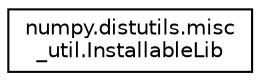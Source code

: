digraph "Graphical Class Hierarchy"
{
 // LATEX_PDF_SIZE
  edge [fontname="Helvetica",fontsize="10",labelfontname="Helvetica",labelfontsize="10"];
  node [fontname="Helvetica",fontsize="10",shape=record];
  rankdir="LR";
  Node0 [label="numpy.distutils.misc\l_util.InstallableLib",height=0.2,width=0.4,color="black", fillcolor="white", style="filled",URL="$classnumpy_1_1distutils_1_1misc__util_1_1InstallableLib.html",tooltip=" "];
}
